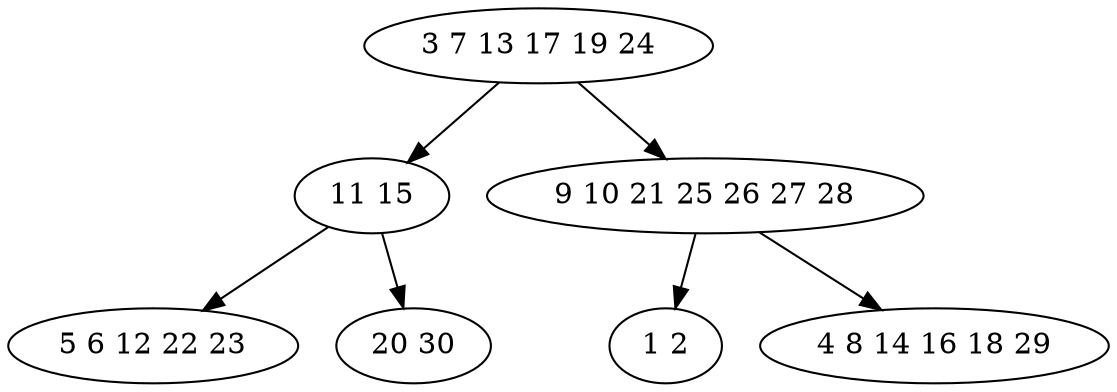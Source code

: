 digraph true_tree {
	"0" -> "1"
	"0" -> "2"
	"1" -> "3"
	"1" -> "4"
	"2" -> "5"
	"2" -> "6"
	"0" [label="3 7 13 17 19 24"];
	"1" [label="11 15"];
	"2" [label="9 10 21 25 26 27 28"];
	"3" [label="5 6 12 22 23"];
	"4" [label="20 30"];
	"5" [label="1 2"];
	"6" [label="4 8 14 16 18 29"];
}
